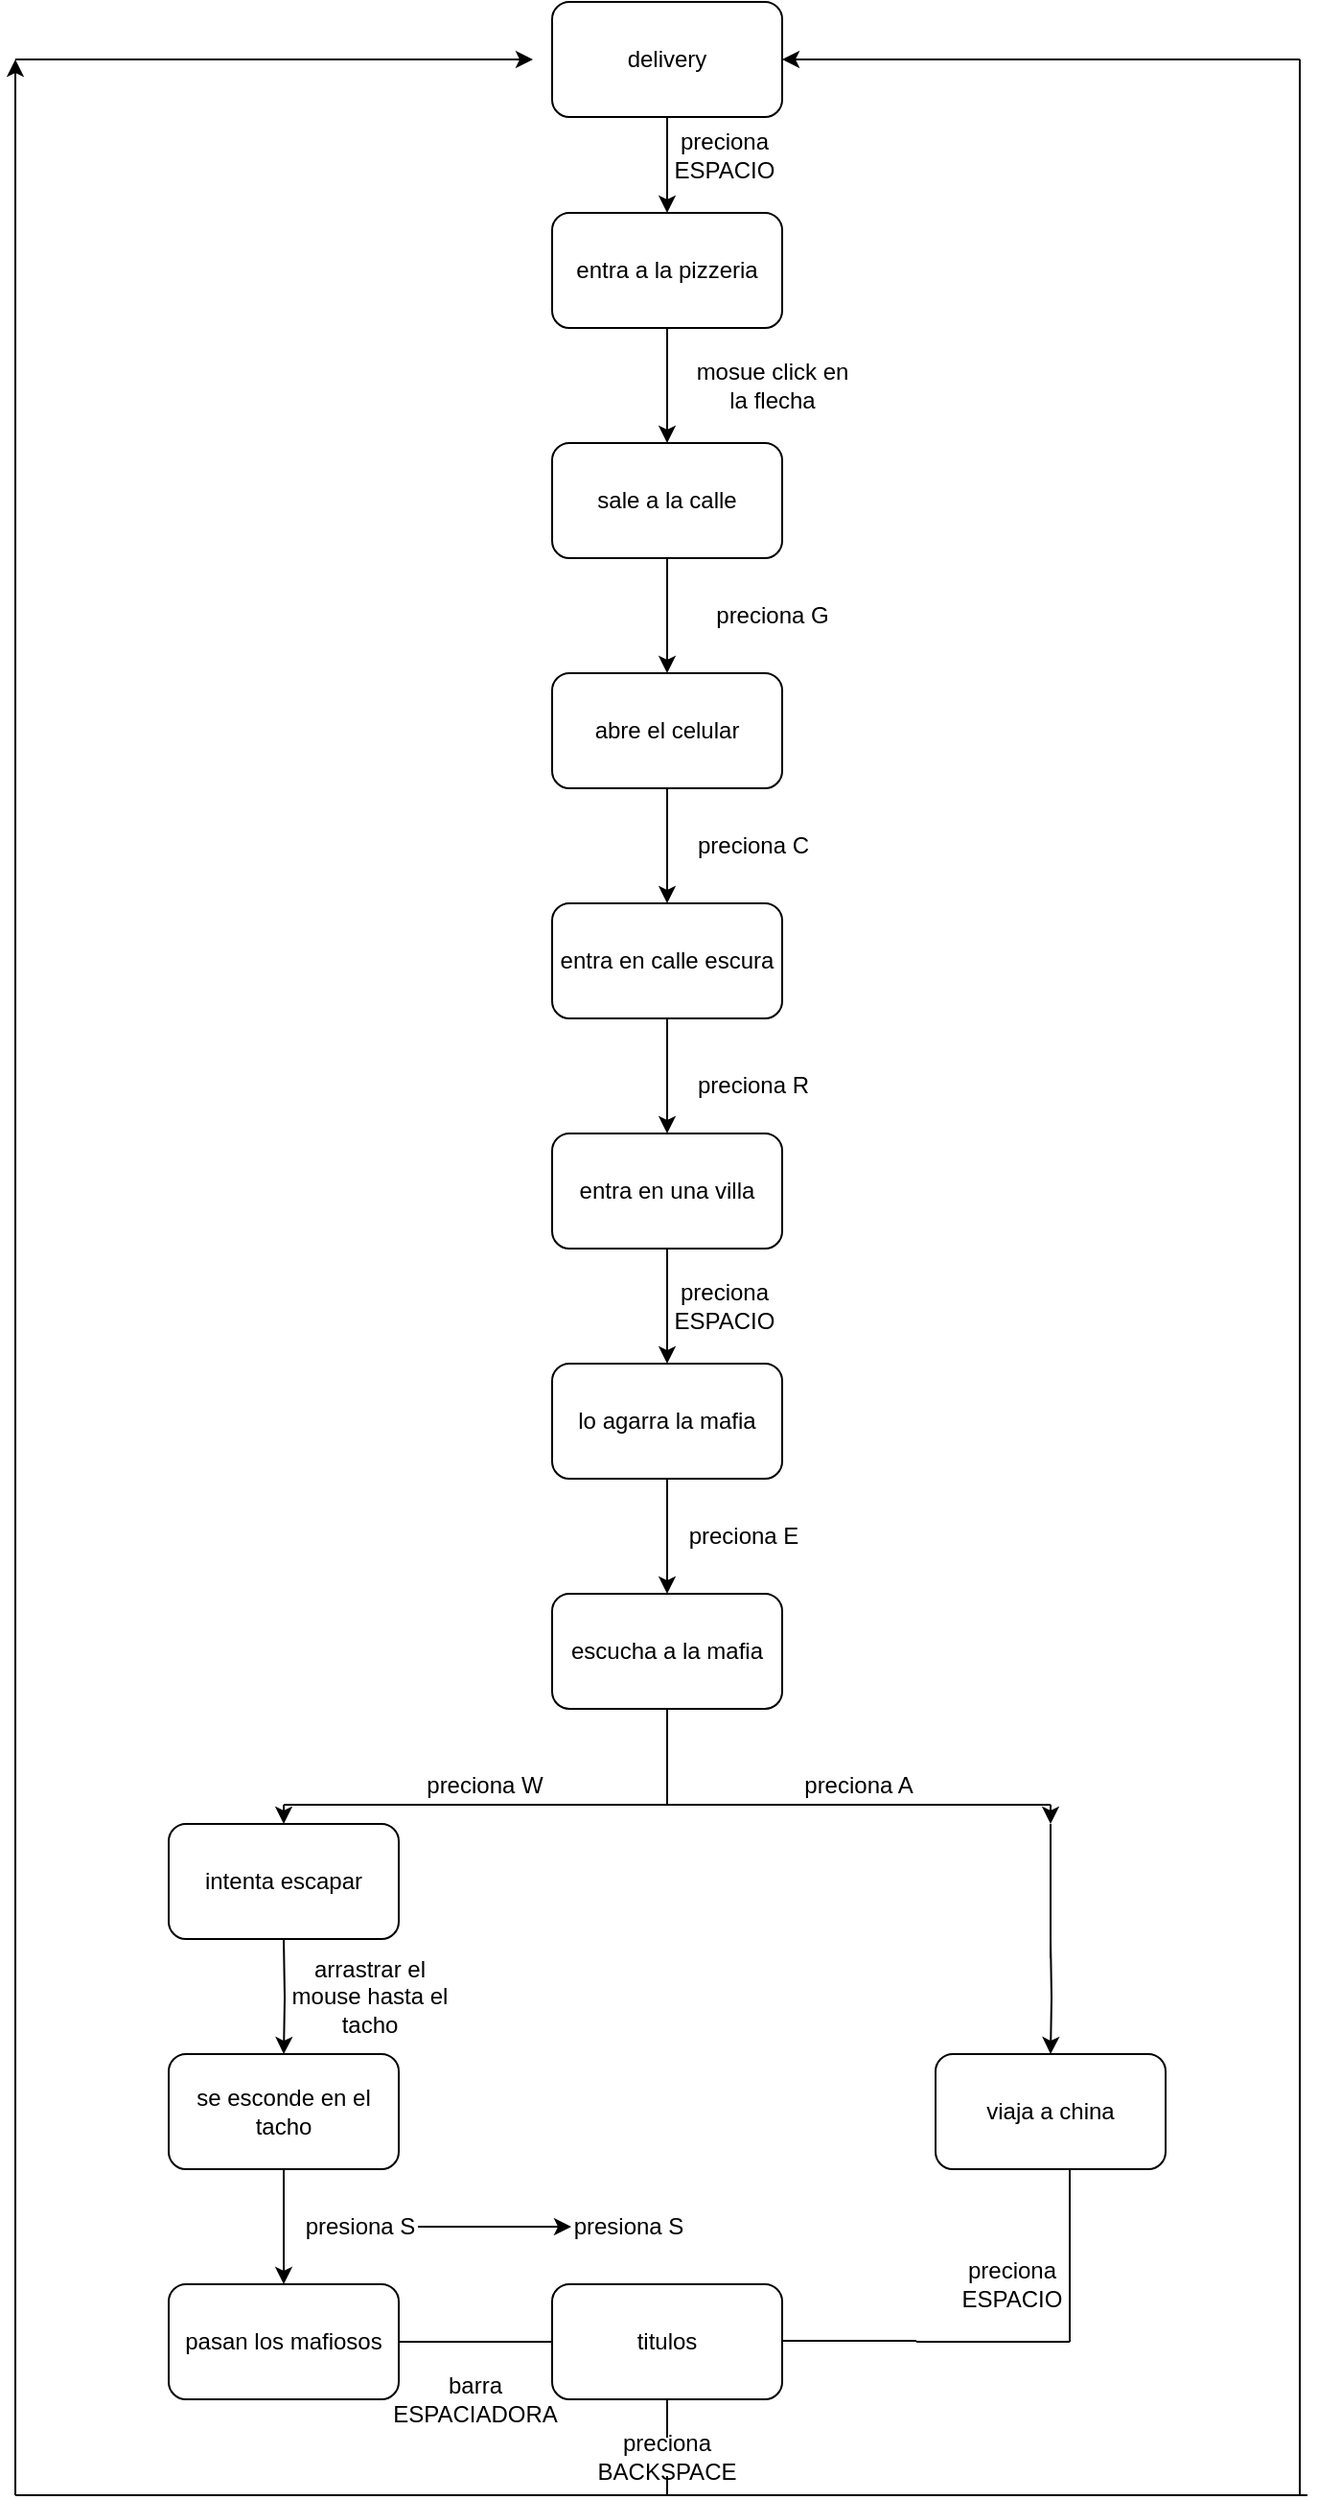 <mxfile version="13.3.5" type="device"><diagram id="vlr-rO66h_90ce0ao1Ma" name="Page-1"><mxGraphModel dx="868" dy="433" grid="1" gridSize="10" guides="1" tooltips="1" connect="1" arrows="1" fold="1" page="1" pageScale="1" pageWidth="827" pageHeight="1169" math="0" shadow="0"><root><mxCell id="0"/><mxCell id="1" parent="0"/><mxCell id="Jl9qYJ1mL0iMEjs-7Aya-16" value="" style="edgeStyle=orthogonalEdgeStyle;rounded=0;orthogonalLoop=1;jettySize=auto;html=1;" edge="1" parent="1" source="Jl9qYJ1mL0iMEjs-7Aya-1" target="Jl9qYJ1mL0iMEjs-7Aya-2"><mxGeometry relative="1" as="geometry"/></mxCell><mxCell id="Jl9qYJ1mL0iMEjs-7Aya-1" value="delivery" style="rounded=1;whiteSpace=wrap;html=1;" vertex="1" parent="1"><mxGeometry x="360" y="10" width="120" height="60" as="geometry"/></mxCell><mxCell id="Jl9qYJ1mL0iMEjs-7Aya-17" value="" style="edgeStyle=orthogonalEdgeStyle;rounded=0;orthogonalLoop=1;jettySize=auto;html=1;" edge="1" parent="1" source="Jl9qYJ1mL0iMEjs-7Aya-2" target="Jl9qYJ1mL0iMEjs-7Aya-3"><mxGeometry relative="1" as="geometry"/></mxCell><mxCell id="Jl9qYJ1mL0iMEjs-7Aya-2" value="entra a la pizzeria" style="rounded=1;whiteSpace=wrap;html=1;" vertex="1" parent="1"><mxGeometry x="360" y="120" width="120" height="60" as="geometry"/></mxCell><mxCell id="Jl9qYJ1mL0iMEjs-7Aya-18" value="" style="edgeStyle=orthogonalEdgeStyle;rounded=0;orthogonalLoop=1;jettySize=auto;html=1;" edge="1" parent="1" source="Jl9qYJ1mL0iMEjs-7Aya-3" target="Jl9qYJ1mL0iMEjs-7Aya-4"><mxGeometry relative="1" as="geometry"/></mxCell><mxCell id="Jl9qYJ1mL0iMEjs-7Aya-3" value="sale a la calle" style="rounded=1;whiteSpace=wrap;html=1;" vertex="1" parent="1"><mxGeometry x="360" y="240" width="120" height="60" as="geometry"/></mxCell><mxCell id="Jl9qYJ1mL0iMEjs-7Aya-19" value="" style="edgeStyle=orthogonalEdgeStyle;rounded=0;orthogonalLoop=1;jettySize=auto;html=1;" edge="1" parent="1" source="Jl9qYJ1mL0iMEjs-7Aya-4" target="Jl9qYJ1mL0iMEjs-7Aya-5"><mxGeometry relative="1" as="geometry"/></mxCell><mxCell id="Jl9qYJ1mL0iMEjs-7Aya-4" value="abre el celular" style="rounded=1;whiteSpace=wrap;html=1;" vertex="1" parent="1"><mxGeometry x="360" y="360" width="120" height="60" as="geometry"/></mxCell><mxCell id="Jl9qYJ1mL0iMEjs-7Aya-20" value="" style="edgeStyle=orthogonalEdgeStyle;rounded=0;orthogonalLoop=1;jettySize=auto;html=1;" edge="1" parent="1" source="Jl9qYJ1mL0iMEjs-7Aya-5" target="Jl9qYJ1mL0iMEjs-7Aya-6"><mxGeometry relative="1" as="geometry"/></mxCell><mxCell id="Jl9qYJ1mL0iMEjs-7Aya-5" value="entra en calle escura" style="rounded=1;whiteSpace=wrap;html=1;" vertex="1" parent="1"><mxGeometry x="360" y="480" width="120" height="60" as="geometry"/></mxCell><mxCell id="Jl9qYJ1mL0iMEjs-7Aya-21" value="" style="edgeStyle=orthogonalEdgeStyle;rounded=0;orthogonalLoop=1;jettySize=auto;html=1;" edge="1" parent="1" source="Jl9qYJ1mL0iMEjs-7Aya-6" target="Jl9qYJ1mL0iMEjs-7Aya-7"><mxGeometry relative="1" as="geometry"/></mxCell><mxCell id="Jl9qYJ1mL0iMEjs-7Aya-6" value="entra en una villa" style="rounded=1;whiteSpace=wrap;html=1;" vertex="1" parent="1"><mxGeometry x="360" y="600" width="120" height="60" as="geometry"/></mxCell><mxCell id="Jl9qYJ1mL0iMEjs-7Aya-22" value="" style="edgeStyle=orthogonalEdgeStyle;rounded=0;orthogonalLoop=1;jettySize=auto;html=1;" edge="1" parent="1" source="Jl9qYJ1mL0iMEjs-7Aya-7" target="Jl9qYJ1mL0iMEjs-7Aya-8"><mxGeometry relative="1" as="geometry"/></mxCell><mxCell id="Jl9qYJ1mL0iMEjs-7Aya-7" value="lo agarra la mafia" style="rounded=1;whiteSpace=wrap;html=1;" vertex="1" parent="1"><mxGeometry x="360" y="720" width="120" height="60" as="geometry"/></mxCell><mxCell id="Jl9qYJ1mL0iMEjs-7Aya-8" value="escucha a la mafia" style="rounded=1;whiteSpace=wrap;html=1;" vertex="1" parent="1"><mxGeometry x="360" y="840" width="120" height="60" as="geometry"/></mxCell><mxCell id="Jl9qYJ1mL0iMEjs-7Aya-30" value="" style="edgeStyle=orthogonalEdgeStyle;rounded=0;orthogonalLoop=1;jettySize=auto;html=1;" edge="1" parent="1" target="Jl9qYJ1mL0iMEjs-7Aya-11"><mxGeometry relative="1" as="geometry"><mxPoint x="220" y="1020" as="sourcePoint"/></mxGeometry></mxCell><mxCell id="Jl9qYJ1mL0iMEjs-7Aya-32" value="" style="edgeStyle=orthogonalEdgeStyle;rounded=0;orthogonalLoop=1;jettySize=auto;html=1;" edge="1" parent="1" target="Jl9qYJ1mL0iMEjs-7Aya-13"><mxGeometry relative="1" as="geometry"><mxPoint x="620" y="1020" as="sourcePoint"/></mxGeometry></mxCell><mxCell id="Jl9qYJ1mL0iMEjs-7Aya-31" value="" style="edgeStyle=orthogonalEdgeStyle;rounded=0;orthogonalLoop=1;jettySize=auto;html=1;" edge="1" parent="1" source="Jl9qYJ1mL0iMEjs-7Aya-11" target="Jl9qYJ1mL0iMEjs-7Aya-12"><mxGeometry relative="1" as="geometry"/></mxCell><mxCell id="Jl9qYJ1mL0iMEjs-7Aya-11" value="se esconde en el tacho" style="rounded=1;whiteSpace=wrap;html=1;" vertex="1" parent="1"><mxGeometry x="160" y="1080" width="120" height="60" as="geometry"/></mxCell><mxCell id="Jl9qYJ1mL0iMEjs-7Aya-12" value="pasan los mafiosos" style="rounded=1;whiteSpace=wrap;html=1;" vertex="1" parent="1"><mxGeometry x="160" y="1200" width="120" height="60" as="geometry"/></mxCell><mxCell id="Jl9qYJ1mL0iMEjs-7Aya-13" value="viaja a china" style="rounded=1;whiteSpace=wrap;html=1;" vertex="1" parent="1"><mxGeometry x="560" y="1080" width="120" height="60" as="geometry"/></mxCell><mxCell id="Jl9qYJ1mL0iMEjs-7Aya-25" value="" style="endArrow=none;html=1;" edge="1" parent="1"><mxGeometry width="50" height="50" relative="1" as="geometry"><mxPoint x="220" y="950" as="sourcePoint"/><mxPoint x="620" y="950" as="targetPoint"/></mxGeometry></mxCell><mxCell id="Jl9qYJ1mL0iMEjs-7Aya-26" value="" style="endArrow=classic;html=1;entryX=0.5;entryY=0;entryDx=0;entryDy=0;" edge="1" parent="1"><mxGeometry width="50" height="50" relative="1" as="geometry"><mxPoint x="620" y="950" as="sourcePoint"/><mxPoint x="620" y="960" as="targetPoint"/></mxGeometry></mxCell><mxCell id="Jl9qYJ1mL0iMEjs-7Aya-27" value="" style="endArrow=classic;html=1;entryX=0.5;entryY=0;entryDx=0;entryDy=0;" edge="1" parent="1"><mxGeometry width="50" height="50" relative="1" as="geometry"><mxPoint x="220" y="950" as="sourcePoint"/><mxPoint x="220" y="960" as="targetPoint"/></mxGeometry></mxCell><mxCell id="Jl9qYJ1mL0iMEjs-7Aya-28" value="" style="endArrow=none;html=1;entryX=0.5;entryY=1;entryDx=0;entryDy=0;" edge="1" parent="1" target="Jl9qYJ1mL0iMEjs-7Aya-8"><mxGeometry width="50" height="50" relative="1" as="geometry"><mxPoint x="420" y="950" as="sourcePoint"/><mxPoint x="480" y="890" as="targetPoint"/></mxGeometry></mxCell><mxCell id="Jl9qYJ1mL0iMEjs-7Aya-33" value="" style="endArrow=classic;html=1;" edge="1" parent="1"><mxGeometry width="50" height="50" relative="1" as="geometry"><mxPoint x="80" y="1240" as="sourcePoint"/><mxPoint x="80" y="40" as="targetPoint"/></mxGeometry></mxCell><mxCell id="Jl9qYJ1mL0iMEjs-7Aya-34" value="" style="endArrow=classic;html=1;" edge="1" parent="1"><mxGeometry width="50" height="50" relative="1" as="geometry"><mxPoint x="80" y="40" as="sourcePoint"/><mxPoint x="350" y="40" as="targetPoint"/></mxGeometry></mxCell><mxCell id="Jl9qYJ1mL0iMEjs-7Aya-35" value="" style="endArrow=none;html=1;entryX=0;entryY=0.5;entryDx=0;entryDy=0;exitX=1;exitY=0.5;exitDx=0;exitDy=0;" edge="1" parent="1" source="Jl9qYJ1mL0iMEjs-7Aya-12" target="Jl9qYJ1mL0iMEjs-7Aya-44"><mxGeometry width="50" height="50" relative="1" as="geometry"><mxPoint x="280" y="1321" as="sourcePoint"/><mxPoint x="358" y="1319" as="targetPoint"/></mxGeometry></mxCell><mxCell id="Jl9qYJ1mL0iMEjs-7Aya-36" value="" style="endArrow=none;html=1;" edge="1" parent="1"><mxGeometry width="50" height="50" relative="1" as="geometry"><mxPoint x="480" y="1229.5" as="sourcePoint"/><mxPoint x="550" y="1229.5" as="targetPoint"/></mxGeometry></mxCell><mxCell id="Jl9qYJ1mL0iMEjs-7Aya-37" value="" style="endArrow=none;html=1;" edge="1" parent="1"><mxGeometry width="50" height="50" relative="1" as="geometry"><mxPoint x="750" y="1120" as="sourcePoint"/><mxPoint x="750" y="40" as="targetPoint"/></mxGeometry></mxCell><mxCell id="Jl9qYJ1mL0iMEjs-7Aya-38" value="" style="endArrow=classic;html=1;entryX=1;entryY=0.5;entryDx=0;entryDy=0;" edge="1" parent="1" target="Jl9qYJ1mL0iMEjs-7Aya-1"><mxGeometry width="50" height="50" relative="1" as="geometry"><mxPoint x="750" y="40" as="sourcePoint"/><mxPoint x="480" y="70" as="targetPoint"/></mxGeometry></mxCell><mxCell id="Jl9qYJ1mL0iMEjs-7Aya-40" value="intenta escapar" style="rounded=1;whiteSpace=wrap;html=1;" vertex="1" parent="1"><mxGeometry x="160" y="960" width="120" height="60" as="geometry"/></mxCell><mxCell id="Jl9qYJ1mL0iMEjs-7Aya-43" value="" style="endArrow=none;html=1;" edge="1" parent="1"><mxGeometry width="50" height="50" relative="1" as="geometry"><mxPoint x="750" y="1230" as="sourcePoint"/><mxPoint x="750" y="1120" as="targetPoint"/><Array as="points"/></mxGeometry></mxCell><mxCell id="Jl9qYJ1mL0iMEjs-7Aya-44" value="titulos" style="rounded=1;whiteSpace=wrap;html=1;" vertex="1" parent="1"><mxGeometry x="360" y="1200" width="120" height="60" as="geometry"/></mxCell><mxCell id="Jl9qYJ1mL0iMEjs-7Aya-45" value="" style="endArrow=none;html=1;" edge="1" parent="1"><mxGeometry width="50" height="50" relative="1" as="geometry"><mxPoint x="630" y="1230" as="sourcePoint"/><mxPoint x="630" y="1140" as="targetPoint"/></mxGeometry></mxCell><mxCell id="Jl9qYJ1mL0iMEjs-7Aya-46" value="" style="endArrow=none;html=1;" edge="1" parent="1"><mxGeometry width="50" height="50" relative="1" as="geometry"><mxPoint x="550" y="1230" as="sourcePoint"/><mxPoint x="630" y="1230" as="targetPoint"/></mxGeometry></mxCell><mxCell id="Jl9qYJ1mL0iMEjs-7Aya-47" value="" style="endArrow=none;html=1;exitX=0.5;exitY=1;exitDx=0;exitDy=0;" edge="1" parent="1" source="Jl9qYJ1mL0iMEjs-7Aya-64"><mxGeometry width="50" height="50" relative="1" as="geometry"><mxPoint x="430" y="1220" as="sourcePoint"/><mxPoint x="420" y="1310" as="targetPoint"/></mxGeometry></mxCell><mxCell id="Jl9qYJ1mL0iMEjs-7Aya-48" value="" style="endArrow=none;html=1;" edge="1" parent="1"><mxGeometry width="50" height="50" relative="1" as="geometry"><mxPoint x="420" y="1310" as="sourcePoint"/><mxPoint x="80" y="1310" as="targetPoint"/></mxGeometry></mxCell><mxCell id="Jl9qYJ1mL0iMEjs-7Aya-49" value="" style="endArrow=none;html=1;" edge="1" parent="1"><mxGeometry width="50" height="50" relative="1" as="geometry"><mxPoint x="754" y="1310" as="sourcePoint"/><mxPoint x="414" y="1310" as="targetPoint"/></mxGeometry></mxCell><mxCell id="Jl9qYJ1mL0iMEjs-7Aya-50" value="" style="endArrow=none;html=1;" edge="1" parent="1"><mxGeometry width="50" height="50" relative="1" as="geometry"><mxPoint x="750" y="1310" as="sourcePoint"/><mxPoint x="750" y="1230" as="targetPoint"/></mxGeometry></mxCell><mxCell id="Jl9qYJ1mL0iMEjs-7Aya-51" value="" style="endArrow=none;html=1;" edge="1" parent="1"><mxGeometry width="50" height="50" relative="1" as="geometry"><mxPoint x="80" y="1310" as="sourcePoint"/><mxPoint x="80" y="1240" as="targetPoint"/></mxGeometry></mxCell><mxCell id="Jl9qYJ1mL0iMEjs-7Aya-53" value="mosue click en la flecha" style="text;html=1;strokeColor=none;fillColor=none;align=center;verticalAlign=middle;whiteSpace=wrap;rounded=0;" vertex="1" parent="1"><mxGeometry x="430" y="200" width="90" height="20" as="geometry"/></mxCell><mxCell id="Jl9qYJ1mL0iMEjs-7Aya-54" value="preciona G" style="text;html=1;strokeColor=none;fillColor=none;align=center;verticalAlign=middle;whiteSpace=wrap;rounded=0;" vertex="1" parent="1"><mxGeometry x="440" y="320" width="70" height="20" as="geometry"/></mxCell><mxCell id="Jl9qYJ1mL0iMEjs-7Aya-55" value="preciona ESPACIO" style="text;html=1;strokeColor=none;fillColor=none;align=center;verticalAlign=middle;whiteSpace=wrap;rounded=0;" vertex="1" parent="1"><mxGeometry x="430" y="80" width="40" height="20" as="geometry"/></mxCell><mxCell id="Jl9qYJ1mL0iMEjs-7Aya-56" value="preciona C" style="text;html=1;strokeColor=none;fillColor=none;align=center;verticalAlign=middle;whiteSpace=wrap;rounded=0;" vertex="1" parent="1"><mxGeometry x="430" y="440" width="70" height="20" as="geometry"/></mxCell><mxCell id="Jl9qYJ1mL0iMEjs-7Aya-57" value="preciona R" style="text;html=1;strokeColor=none;fillColor=none;align=center;verticalAlign=middle;whiteSpace=wrap;rounded=0;" vertex="1" parent="1"><mxGeometry x="430" y="565" width="70" height="20" as="geometry"/></mxCell><mxCell id="Jl9qYJ1mL0iMEjs-7Aya-58" value="preciona ESPACIO" style="text;html=1;strokeColor=none;fillColor=none;align=center;verticalAlign=middle;whiteSpace=wrap;rounded=0;" vertex="1" parent="1"><mxGeometry x="430" y="680" width="40" height="20" as="geometry"/></mxCell><mxCell id="Jl9qYJ1mL0iMEjs-7Aya-59" value="preciona E" style="text;html=1;strokeColor=none;fillColor=none;align=center;verticalAlign=middle;whiteSpace=wrap;rounded=0;" vertex="1" parent="1"><mxGeometry x="430" y="800" width="60" height="20" as="geometry"/></mxCell><mxCell id="Jl9qYJ1mL0iMEjs-7Aya-60" value="preciona W" style="text;html=1;strokeColor=none;fillColor=none;align=center;verticalAlign=middle;whiteSpace=wrap;rounded=0;" vertex="1" parent="1"><mxGeometry x="290" y="930" width="70" height="20" as="geometry"/></mxCell><mxCell id="Jl9qYJ1mL0iMEjs-7Aya-61" value="preciona A" style="text;html=1;strokeColor=none;fillColor=none;align=center;verticalAlign=middle;whiteSpace=wrap;rounded=0;" vertex="1" parent="1"><mxGeometry x="490" y="930" width="60" height="20" as="geometry"/></mxCell><mxCell id="Jl9qYJ1mL0iMEjs-7Aya-62" value="preciona ESPACIO" style="text;html=1;strokeColor=none;fillColor=none;align=center;verticalAlign=middle;whiteSpace=wrap;rounded=0;" vertex="1" parent="1"><mxGeometry x="580" y="1190" width="40" height="20" as="geometry"/></mxCell><mxCell id="Jl9qYJ1mL0iMEjs-7Aya-63" value="" style="endArrow=none;html=1;" edge="1" parent="1"><mxGeometry width="50" height="50" relative="1" as="geometry"><mxPoint x="620" y="1030" as="sourcePoint"/><mxPoint x="620" y="960" as="targetPoint"/></mxGeometry></mxCell><mxCell id="Jl9qYJ1mL0iMEjs-7Aya-64" value="preciona BACKSPACE" style="text;html=1;strokeColor=none;fillColor=none;align=center;verticalAlign=middle;whiteSpace=wrap;rounded=0;" vertex="1" parent="1"><mxGeometry x="400" y="1280" width="40" height="20" as="geometry"/></mxCell><mxCell id="Jl9qYJ1mL0iMEjs-7Aya-65" value="" style="endArrow=none;html=1;exitX=0.5;exitY=1;exitDx=0;exitDy=0;" edge="1" parent="1" source="Jl9qYJ1mL0iMEjs-7Aya-44" target="Jl9qYJ1mL0iMEjs-7Aya-64"><mxGeometry width="50" height="50" relative="1" as="geometry"><mxPoint x="420" y="1260" as="sourcePoint"/><mxPoint x="420" y="1310" as="targetPoint"/></mxGeometry></mxCell><mxCell id="Jl9qYJ1mL0iMEjs-7Aya-66" value="arrastrar el mouse hasta el tacho" style="text;html=1;strokeColor=none;fillColor=none;align=center;verticalAlign=middle;whiteSpace=wrap;rounded=0;" vertex="1" parent="1"><mxGeometry x="220" y="1040" width="90" height="20" as="geometry"/></mxCell><mxCell id="Jl9qYJ1mL0iMEjs-7Aya-69" value="" style="edgeStyle=orthogonalEdgeStyle;rounded=0;orthogonalLoop=1;jettySize=auto;html=1;" edge="1" parent="1" source="Jl9qYJ1mL0iMEjs-7Aya-67" target="Jl9qYJ1mL0iMEjs-7Aya-68"><mxGeometry relative="1" as="geometry"/></mxCell><mxCell id="Jl9qYJ1mL0iMEjs-7Aya-67" value="presiona S" style="text;html=1;strokeColor=none;fillColor=none;align=center;verticalAlign=middle;whiteSpace=wrap;rounded=0;" vertex="1" parent="1"><mxGeometry x="230" y="1160" width="60" height="20" as="geometry"/></mxCell><mxCell id="Jl9qYJ1mL0iMEjs-7Aya-68" value="presiona S" style="text;html=1;strokeColor=none;fillColor=none;align=center;verticalAlign=middle;whiteSpace=wrap;rounded=0;" vertex="1" parent="1"><mxGeometry x="370" y="1160" width="60" height="20" as="geometry"/></mxCell><mxCell id="Jl9qYJ1mL0iMEjs-7Aya-70" value="barra ESPACIADORA" style="text;html=1;strokeColor=none;fillColor=none;align=center;verticalAlign=middle;whiteSpace=wrap;rounded=0;" vertex="1" parent="1"><mxGeometry x="310" y="1250" width="20" height="20" as="geometry"/></mxCell></root></mxGraphModel></diagram></mxfile>